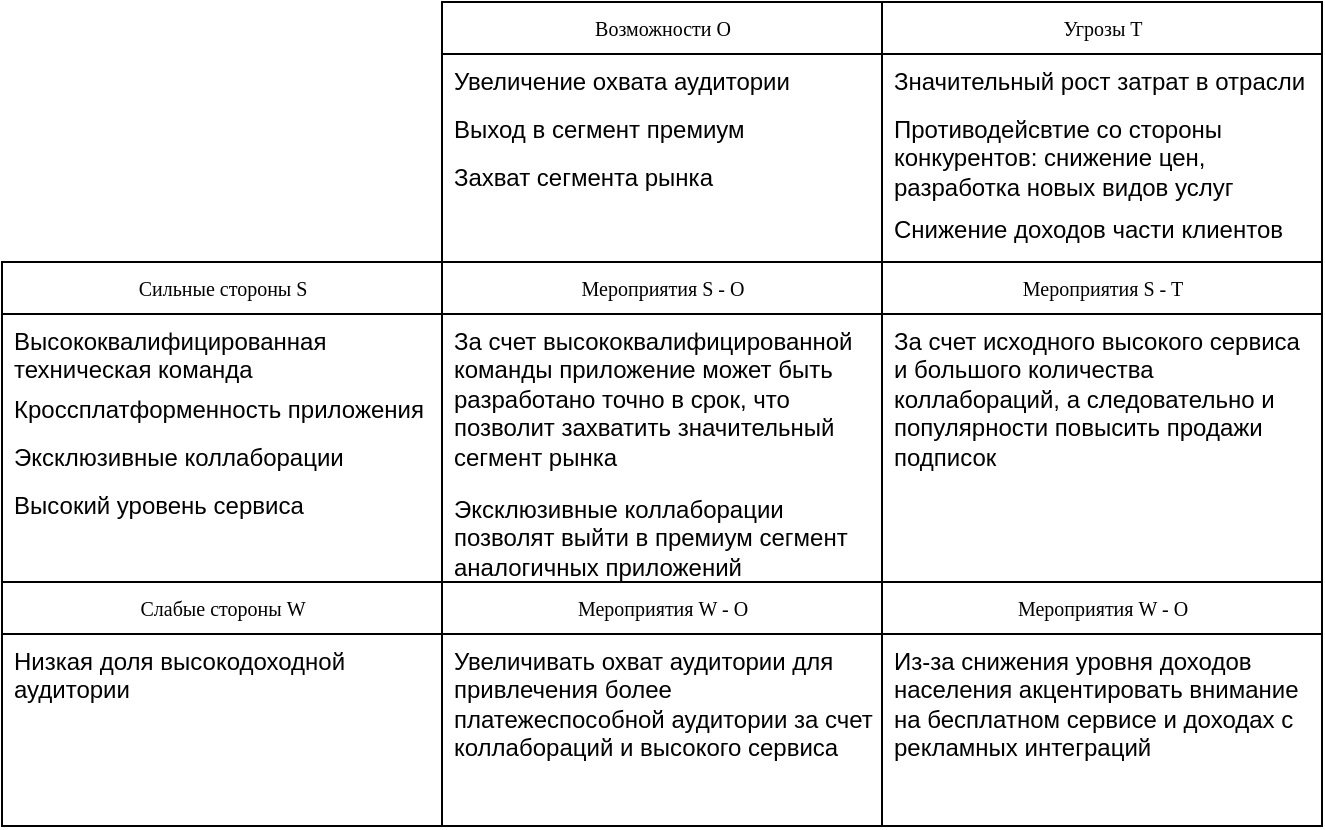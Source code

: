 <mxfile version="22.1.0" type="device">
  <diagram name="Page-1" id="c4acf3e9-155e-7222-9cf6-157b1a14988f">
    <mxGraphModel dx="868" dy="1553" grid="0" gridSize="10" guides="1" tooltips="1" connect="1" arrows="1" fold="1" page="1" pageScale="1" pageWidth="850" pageHeight="1100" background="none" math="0" shadow="0">
      <root>
        <mxCell id="0" />
        <mxCell id="1" parent="0" />
        <mxCell id="5d2195bd80daf111-5" value="Сильные стороны S" style="swimlane;html=1;fontStyle=0;childLayout=stackLayout;horizontal=1;startSize=26;fillColor=none;horizontalStack=0;resizeParent=1;resizeLast=0;collapsible=1;marginBottom=0;swimlaneFillColor=#ffffff;rounded=0;shadow=0;comic=0;labelBackgroundColor=none;strokeWidth=1;fontFamily=Verdana;fontSize=10;align=center;" parent="1" vertex="1">
          <mxGeometry x="112" y="-835" width="220" height="160" as="geometry" />
        </mxCell>
        <mxCell id="5d2195bd80daf111-6" value="Высококвалифицированная техническая команда" style="text;html=1;strokeColor=none;fillColor=none;align=left;verticalAlign=top;spacingLeft=4;spacingRight=4;whiteSpace=wrap;overflow=hidden;rotatable=0;points=[[0,0.5],[1,0.5]];portConstraint=eastwest;" parent="5d2195bd80daf111-5" vertex="1">
          <mxGeometry y="26" width="220" height="34" as="geometry" />
        </mxCell>
        <mxCell id="g82IemDxOe2wONCrsWAE-1" value="Кроссплатформенность приложения" style="text;html=1;strokeColor=none;fillColor=none;align=left;verticalAlign=top;spacingLeft=4;spacingRight=4;whiteSpace=wrap;overflow=hidden;rotatable=0;points=[[0,0.5],[1,0.5]];portConstraint=eastwest;" vertex="1" parent="5d2195bd80daf111-5">
          <mxGeometry y="60" width="220" height="24" as="geometry" />
        </mxCell>
        <mxCell id="g82IemDxOe2wONCrsWAE-2" value="Эксклюзивные коллаборации" style="text;html=1;strokeColor=none;fillColor=none;align=left;verticalAlign=top;spacingLeft=4;spacingRight=4;whiteSpace=wrap;overflow=hidden;rotatable=0;points=[[0,0.5],[1,0.5]];portConstraint=eastwest;" vertex="1" parent="5d2195bd80daf111-5">
          <mxGeometry y="84" width="220" height="24" as="geometry" />
        </mxCell>
        <mxCell id="g82IemDxOe2wONCrsWAE-3" value="Высокий уровень сервиса" style="text;html=1;strokeColor=none;fillColor=none;align=left;verticalAlign=top;spacingLeft=4;spacingRight=4;whiteSpace=wrap;overflow=hidden;rotatable=0;points=[[0,0.5],[1,0.5]];portConstraint=eastwest;" vertex="1" parent="5d2195bd80daf111-5">
          <mxGeometry y="108" width="220" height="24" as="geometry" />
        </mxCell>
        <mxCell id="g82IemDxOe2wONCrsWAE-4" value="Слабые стороны W" style="swimlane;html=1;fontStyle=0;childLayout=stackLayout;horizontal=1;startSize=26;fillColor=none;horizontalStack=0;resizeParent=1;resizeLast=0;collapsible=1;marginBottom=0;swimlaneFillColor=#ffffff;rounded=0;shadow=0;comic=0;labelBackgroundColor=none;strokeWidth=1;fontFamily=Verdana;fontSize=10;align=center;" vertex="1" parent="1">
          <mxGeometry x="112" y="-675" width="220" height="122" as="geometry" />
        </mxCell>
        <mxCell id="g82IemDxOe2wONCrsWAE-5" value="Низкая доля высокодоходной аудитории" style="text;html=1;strokeColor=none;fillColor=none;align=left;verticalAlign=top;spacingLeft=4;spacingRight=4;whiteSpace=wrap;overflow=hidden;rotatable=0;points=[[0,0.5],[1,0.5]];portConstraint=eastwest;" vertex="1" parent="g82IemDxOe2wONCrsWAE-4">
          <mxGeometry y="26" width="220" height="34" as="geometry" />
        </mxCell>
        <mxCell id="g82IemDxOe2wONCrsWAE-9" value="Возможности O" style="swimlane;html=1;fontStyle=0;childLayout=stackLayout;horizontal=1;startSize=26;fillColor=none;horizontalStack=0;resizeParent=1;resizeLast=0;collapsible=1;marginBottom=0;swimlaneFillColor=#ffffff;rounded=0;shadow=0;comic=0;labelBackgroundColor=none;strokeWidth=1;fontFamily=Verdana;fontSize=10;align=center;" vertex="1" parent="1">
          <mxGeometry x="332" y="-965" width="220" height="130" as="geometry" />
        </mxCell>
        <mxCell id="g82IemDxOe2wONCrsWAE-10" value="Увеличение охвата аудитории" style="text;html=1;strokeColor=none;fillColor=none;align=left;verticalAlign=top;spacingLeft=4;spacingRight=4;whiteSpace=wrap;overflow=hidden;rotatable=0;points=[[0,0.5],[1,0.5]];portConstraint=eastwest;" vertex="1" parent="g82IemDxOe2wONCrsWAE-9">
          <mxGeometry y="26" width="220" height="24" as="geometry" />
        </mxCell>
        <mxCell id="g82IemDxOe2wONCrsWAE-11" value="Выход в сегмент премиум" style="text;html=1;strokeColor=none;fillColor=none;align=left;verticalAlign=top;spacingLeft=4;spacingRight=4;whiteSpace=wrap;overflow=hidden;rotatable=0;points=[[0,0.5],[1,0.5]];portConstraint=eastwest;" vertex="1" parent="g82IemDxOe2wONCrsWAE-9">
          <mxGeometry y="50" width="220" height="24" as="geometry" />
        </mxCell>
        <mxCell id="g82IemDxOe2wONCrsWAE-19" value="Захват сегмента рынка" style="text;html=1;strokeColor=none;fillColor=none;align=left;verticalAlign=top;spacingLeft=4;spacingRight=4;whiteSpace=wrap;overflow=hidden;rotatable=0;points=[[0,0.5],[1,0.5]];portConstraint=eastwest;" vertex="1" parent="g82IemDxOe2wONCrsWAE-9">
          <mxGeometry y="74" width="220" height="24" as="geometry" />
        </mxCell>
        <mxCell id="g82IemDxOe2wONCrsWAE-14" value="Мероприятия S - O" style="swimlane;html=1;fontStyle=0;childLayout=stackLayout;horizontal=1;startSize=26;fillColor=none;horizontalStack=0;resizeParent=1;resizeLast=0;collapsible=1;marginBottom=0;swimlaneFillColor=#ffffff;rounded=0;shadow=0;comic=0;labelBackgroundColor=none;strokeWidth=1;fontFamily=Verdana;fontSize=10;align=center;" vertex="1" parent="1">
          <mxGeometry x="332" y="-835" width="220" height="160" as="geometry" />
        </mxCell>
        <mxCell id="g82IemDxOe2wONCrsWAE-15" value="За счет высококвалифицированной команды приложение может быть разработано точно в срок, что позволит захватить значительный сегмент рынка" style="text;html=1;strokeColor=none;fillColor=none;align=left;verticalAlign=top;spacingLeft=4;spacingRight=4;whiteSpace=wrap;overflow=hidden;rotatable=0;points=[[0,0.5],[1,0.5]];portConstraint=eastwest;" vertex="1" parent="g82IemDxOe2wONCrsWAE-14">
          <mxGeometry y="26" width="220" height="84" as="geometry" />
        </mxCell>
        <mxCell id="g82IemDxOe2wONCrsWAE-20" value="Эксклюзивные коллаборации позволят выйти в премиум сегмент аналогичных приложений" style="text;html=1;strokeColor=none;fillColor=none;align=left;verticalAlign=top;spacingLeft=4;spacingRight=4;whiteSpace=wrap;overflow=hidden;rotatable=0;points=[[0,0.5],[1,0.5]];portConstraint=eastwest;" vertex="1" parent="g82IemDxOe2wONCrsWAE-14">
          <mxGeometry y="110" width="220" height="50" as="geometry" />
        </mxCell>
        <mxCell id="g82IemDxOe2wONCrsWAE-21" value="Мероприятия W - O" style="swimlane;html=1;fontStyle=0;childLayout=stackLayout;horizontal=1;startSize=26;fillColor=none;horizontalStack=0;resizeParent=1;resizeLast=0;collapsible=1;marginBottom=0;swimlaneFillColor=#ffffff;rounded=0;shadow=0;comic=0;labelBackgroundColor=none;strokeWidth=1;fontFamily=Verdana;fontSize=10;align=center;" vertex="1" parent="1">
          <mxGeometry x="332" y="-675" width="220" height="122" as="geometry">
            <mxRectangle x="360" y="190" width="140" height="30" as="alternateBounds" />
          </mxGeometry>
        </mxCell>
        <mxCell id="g82IemDxOe2wONCrsWAE-22" value="Увеличивать охват аудитории для привлечения более платежеспособной аудитории за счет коллабораций и высокого сервиса" style="text;html=1;strokeColor=none;fillColor=none;align=left;verticalAlign=top;spacingLeft=4;spacingRight=4;whiteSpace=wrap;overflow=hidden;rotatable=0;points=[[0,0.5],[1,0.5]];portConstraint=eastwest;" vertex="1" parent="g82IemDxOe2wONCrsWAE-21">
          <mxGeometry y="26" width="220" height="94" as="geometry" />
        </mxCell>
        <mxCell id="g82IemDxOe2wONCrsWAE-23" value="Угрозы T" style="swimlane;html=1;fontStyle=0;childLayout=stackLayout;horizontal=1;startSize=26;fillColor=none;horizontalStack=0;resizeParent=1;resizeLast=0;collapsible=1;marginBottom=0;swimlaneFillColor=#ffffff;rounded=0;shadow=0;comic=0;labelBackgroundColor=none;strokeWidth=1;fontFamily=Verdana;fontSize=10;align=center;" vertex="1" parent="1">
          <mxGeometry x="552" y="-965" width="220" height="130" as="geometry" />
        </mxCell>
        <mxCell id="g82IemDxOe2wONCrsWAE-24" value="Значительный рост затрат в отрасли" style="text;html=1;strokeColor=none;fillColor=none;align=left;verticalAlign=top;spacingLeft=4;spacingRight=4;whiteSpace=wrap;overflow=hidden;rotatable=0;points=[[0,0.5],[1,0.5]];portConstraint=eastwest;" vertex="1" parent="g82IemDxOe2wONCrsWAE-23">
          <mxGeometry y="26" width="220" height="24" as="geometry" />
        </mxCell>
        <mxCell id="g82IemDxOe2wONCrsWAE-25" value="Противодейсвтие со стороны конкурентов: снижение цен, разработка новых видов услуг" style="text;html=1;strokeColor=none;fillColor=none;align=left;verticalAlign=top;spacingLeft=4;spacingRight=4;whiteSpace=wrap;overflow=hidden;rotatable=0;points=[[0,0.5],[1,0.5]];portConstraint=eastwest;" vertex="1" parent="g82IemDxOe2wONCrsWAE-23">
          <mxGeometry y="50" width="220" height="50" as="geometry" />
        </mxCell>
        <mxCell id="g82IemDxOe2wONCrsWAE-33" value="Снижение доходов части клиентов" style="text;html=1;strokeColor=none;fillColor=none;align=left;verticalAlign=top;spacingLeft=4;spacingRight=4;whiteSpace=wrap;overflow=hidden;rotatable=0;points=[[0,0.5],[1,0.5]];portConstraint=eastwest;" vertex="1" parent="g82IemDxOe2wONCrsWAE-23">
          <mxGeometry y="100" width="220" height="20" as="geometry" />
        </mxCell>
        <mxCell id="g82IemDxOe2wONCrsWAE-27" value="Мероприятия S - T" style="swimlane;html=1;fontStyle=0;childLayout=stackLayout;horizontal=1;startSize=26;fillColor=none;horizontalStack=0;resizeParent=1;resizeLast=0;collapsible=1;marginBottom=0;swimlaneFillColor=#ffffff;rounded=0;shadow=0;comic=0;labelBackgroundColor=none;strokeWidth=1;fontFamily=Verdana;fontSize=10;align=center;" vertex="1" parent="1">
          <mxGeometry x="552" y="-835" width="220" height="160" as="geometry" />
        </mxCell>
        <mxCell id="g82IemDxOe2wONCrsWAE-28" value="За счет исходного высокого сервиса и большого количества коллабораций, а следовательно и популярности повысить продажи подписок" style="text;html=1;strokeColor=none;fillColor=none;align=left;verticalAlign=top;spacingLeft=4;spacingRight=4;whiteSpace=wrap;overflow=hidden;rotatable=0;points=[[0,0.5],[1,0.5]];portConstraint=eastwest;" vertex="1" parent="g82IemDxOe2wONCrsWAE-27">
          <mxGeometry y="26" width="220" height="84" as="geometry" />
        </mxCell>
        <mxCell id="g82IemDxOe2wONCrsWAE-31" value="Мероприятия W - O" style="swimlane;html=1;fontStyle=0;childLayout=stackLayout;horizontal=1;startSize=26;fillColor=none;horizontalStack=0;resizeParent=1;resizeLast=0;collapsible=1;marginBottom=0;swimlaneFillColor=#ffffff;rounded=0;shadow=0;comic=0;labelBackgroundColor=none;strokeWidth=1;fontFamily=Verdana;fontSize=10;align=center;" vertex="1" parent="1">
          <mxGeometry x="552" y="-675" width="220" height="122" as="geometry">
            <mxRectangle x="360" y="190" width="140" height="30" as="alternateBounds" />
          </mxGeometry>
        </mxCell>
        <mxCell id="g82IemDxOe2wONCrsWAE-32" value="Из-за снижения уровня доходов населения акцентировать внимание на бесплатном сервисе и доходах с рекламных интеграций" style="text;html=1;strokeColor=none;fillColor=none;align=left;verticalAlign=top;spacingLeft=4;spacingRight=4;whiteSpace=wrap;overflow=hidden;rotatable=0;points=[[0,0.5],[1,0.5]];portConstraint=eastwest;" vertex="1" parent="g82IemDxOe2wONCrsWAE-31">
          <mxGeometry y="26" width="220" height="94" as="geometry" />
        </mxCell>
      </root>
    </mxGraphModel>
  </diagram>
</mxfile>
